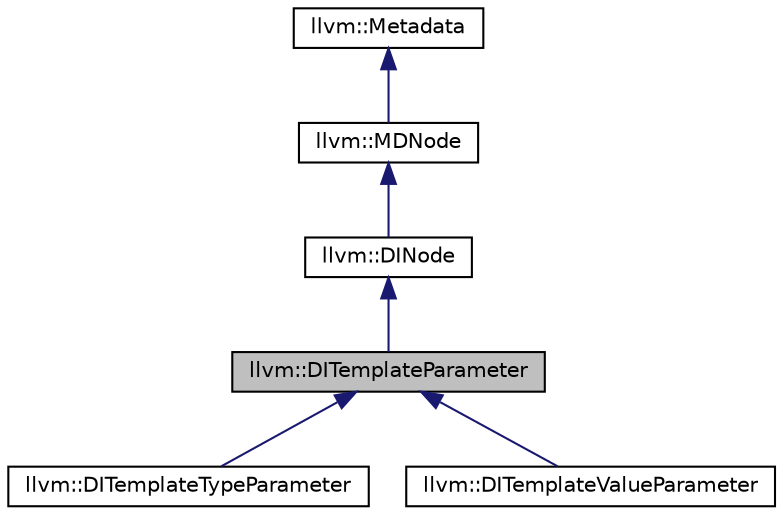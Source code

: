 digraph "llvm::DITemplateParameter"
{
 // LATEX_PDF_SIZE
  bgcolor="transparent";
  edge [fontname="Helvetica",fontsize="10",labelfontname="Helvetica",labelfontsize="10"];
  node [fontname="Helvetica",fontsize="10",shape="box"];
  Node1 [label="llvm::DITemplateParameter",height=0.2,width=0.4,color="black", fillcolor="grey75", style="filled", fontcolor="black",tooltip="Base class for template parameters."];
  Node2 -> Node1 [dir="back",color="midnightblue",fontsize="10",style="solid",fontname="Helvetica"];
  Node2 [label="llvm::DINode",height=0.2,width=0.4,color="black",URL="$classllvm_1_1DINode.html",tooltip="Tagged DWARF-like metadata node."];
  Node3 -> Node2 [dir="back",color="midnightblue",fontsize="10",style="solid",fontname="Helvetica"];
  Node3 [label="llvm::MDNode",height=0.2,width=0.4,color="black",URL="$classllvm_1_1MDNode.html",tooltip="Metadata node."];
  Node4 -> Node3 [dir="back",color="midnightblue",fontsize="10",style="solid",fontname="Helvetica"];
  Node4 [label="llvm::Metadata",height=0.2,width=0.4,color="black",URL="$classllvm_1_1Metadata.html",tooltip="Root of the metadata hierarchy."];
  Node1 -> Node5 [dir="back",color="midnightblue",fontsize="10",style="solid",fontname="Helvetica"];
  Node5 [label="llvm::DITemplateTypeParameter",height=0.2,width=0.4,color="black",URL="$classllvm_1_1DITemplateTypeParameter.html",tooltip=" "];
  Node1 -> Node6 [dir="back",color="midnightblue",fontsize="10",style="solid",fontname="Helvetica"];
  Node6 [label="llvm::DITemplateValueParameter",height=0.2,width=0.4,color="black",URL="$classllvm_1_1DITemplateValueParameter.html",tooltip=" "];
}
